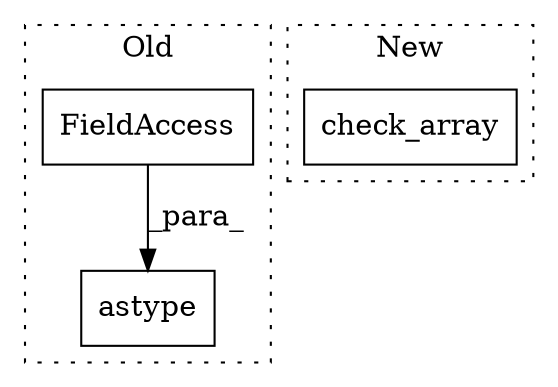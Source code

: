 digraph G {
subgraph cluster0 {
1 [label="astype" a="32" s="20009,20029" l="7,1" shape="box"];
3 [label="FieldAccess" a="22" s="20016" l="13" shape="box"];
label = "Old";
style="dotted";
}
subgraph cluster1 {
2 [label="check_array" a="32" s="19988,20021" l="12,1" shape="box"];
label = "New";
style="dotted";
}
3 -> 1 [label="_para_"];
}